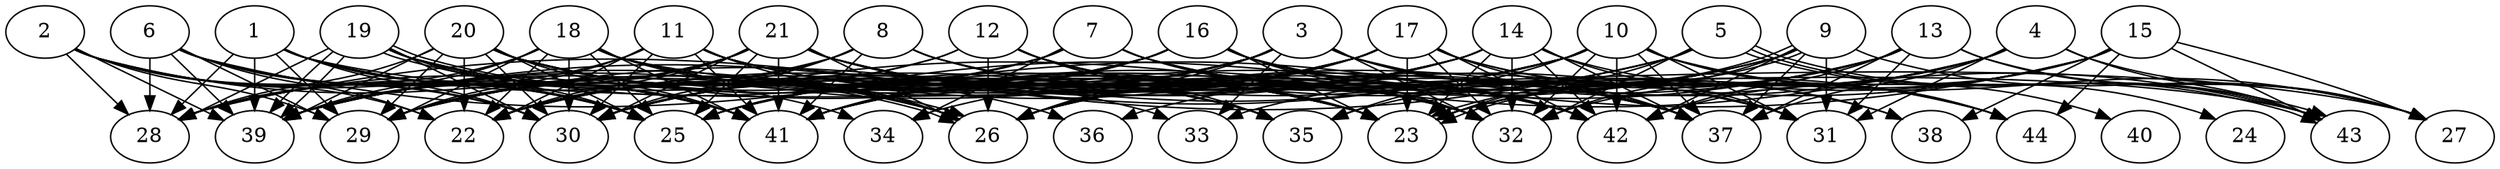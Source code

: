 // DAG (tier=3-complex, mode=data, n=44, ccr=0.530, fat=0.766, density=0.751, regular=0.311, jump=0.221, mindata=4194304, maxdata=33554432)
// DAG automatically generated by daggen at Sun Aug 24 16:33:35 2025
// /home/ermia/Project/Environments/daggen/bin/daggen --dot --ccr 0.530 --fat 0.766 --regular 0.311 --density 0.751 --jump 0.221 --mindata 4194304 --maxdata 33554432 -n 44 
digraph G {
  1 [size="3409942554190771712", alpha="0.16", expect_size="1704971277095385856"]
  1 -> 25 [size ="2074562116190208"]
  1 -> 27 [size ="2074562116190208"]
  1 -> 28 [size ="2074562116190208"]
  1 -> 29 [size ="2074562116190208"]
  1 -> 30 [size ="2074562116190208"]
  1 -> 34 [size ="2074562116190208"]
  1 -> 36 [size ="2074562116190208"]
  1 -> 39 [size ="2074562116190208"]
  1 -> 41 [size ="2074562116190208"]
  2 [size="15291284407874282848256", alpha="0.15", expect_size="7645642203937141424128"]
  2 -> 22 [size ="4928551484653568"]
  2 -> 25 [size ="4928551484653568"]
  2 -> 26 [size ="4928551484653568"]
  2 -> 28 [size ="4928551484653568"]
  2 -> 29 [size ="4928551484653568"]
  2 -> 30 [size ="4928551484653568"]
  2 -> 39 [size ="4928551484653568"]
  2 -> 41 [size ="4928551484653568"]
  3 [size="3757394810292018348032", alpha="0.15", expect_size="1878697405146009174016"]
  3 -> 25 [size ="1933516463931392"]
  3 -> 26 [size ="1933516463931392"]
  3 -> 29 [size ="1933516463931392"]
  3 -> 30 [size ="1933516463931392"]
  3 -> 31 [size ="1933516463931392"]
  3 -> 32 [size ="1933516463931392"]
  3 -> 33 [size ="1933516463931392"]
  3 -> 37 [size ="1933516463931392"]
  3 -> 39 [size ="1933516463931392"]
  3 -> 41 [size ="1933516463931392"]
  3 -> 43 [size ="1933516463931392"]
  4 [size="76169483495904080", alpha="0.09", expect_size="38084741747952040"]
  4 -> 23 [size ="5455548023570432"]
  4 -> 26 [size ="5455548023570432"]
  4 -> 27 [size ="5455548023570432"]
  4 -> 30 [size ="5455548023570432"]
  4 -> 31 [size ="5455548023570432"]
  4 -> 32 [size ="5455548023570432"]
  4 -> 37 [size ="5455548023570432"]
  4 -> 43 [size ="5455548023570432"]
  5 [size="215714640791058720", alpha="0.01", expect_size="107857320395529360"]
  5 -> 23 [size ="3394479218229248"]
  5 -> 24 [size ="3394479218229248"]
  5 -> 25 [size ="3394479218229248"]
  5 -> 28 [size ="3394479218229248"]
  5 -> 32 [size ="3394479218229248"]
  5 -> 41 [size ="3394479218229248"]
  5 -> 43 [size ="3394479218229248"]
  5 -> 43 [size ="3394479218229248"]
  6 [size="2653021673061149696", alpha="0.17", expect_size="1326510836530574848"]
  6 -> 22 [size ="3958489567199232"]
  6 -> 25 [size ="3958489567199232"]
  6 -> 28 [size ="3958489567199232"]
  6 -> 29 [size ="3958489567199232"]
  6 -> 30 [size ="3958489567199232"]
  6 -> 39 [size ="3958489567199232"]
  6 -> 41 [size ="3958489567199232"]
  6 -> 42 [size ="3958489567199232"]
  7 [size="6372169188720815104", alpha="0.01", expect_size="3186084594360407552"]
  7 -> 22 [size ="4373366295232512"]
  7 -> 28 [size ="4373366295232512"]
  7 -> 30 [size ="4373366295232512"]
  7 -> 31 [size ="4373366295232512"]
  7 -> 32 [size ="4373366295232512"]
  7 -> 34 [size ="4373366295232512"]
  7 -> 38 [size ="4373366295232512"]
  8 [size="8514137712054138568704", alpha="0.19", expect_size="4257068856027069284352"]
  8 -> 22 [size ="3335675285864448"]
  8 -> 23 [size ="3335675285864448"]
  8 -> 28 [size ="3335675285864448"]
  8 -> 30 [size ="3335675285864448"]
  8 -> 32 [size ="3335675285864448"]
  8 -> 37 [size ="3335675285864448"]
  8 -> 41 [size ="3335675285864448"]
  9 [size="4202288226605985693696", alpha="0.02", expect_size="2101144113302992846848"]
  9 -> 23 [size ="2083277921845248"]
  9 -> 23 [size ="2083277921845248"]
  9 -> 26 [size ="2083277921845248"]
  9 -> 27 [size ="2083277921845248"]
  9 -> 31 [size ="2083277921845248"]
  9 -> 32 [size ="2083277921845248"]
  9 -> 34 [size ="2083277921845248"]
  9 -> 37 [size ="2083277921845248"]
  9 -> 41 [size ="2083277921845248"]
  9 -> 42 [size ="2083277921845248"]
  10 [size="2218683196632969728", alpha="0.15", expect_size="1109341598316484864"]
  10 -> 26 [size ="1757628334080000"]
  10 -> 27 [size ="1757628334080000"]
  10 -> 29 [size ="1757628334080000"]
  10 -> 30 [size ="1757628334080000"]
  10 -> 31 [size ="1757628334080000"]
  10 -> 32 [size ="1757628334080000"]
  10 -> 35 [size ="1757628334080000"]
  10 -> 37 [size ="1757628334080000"]
  10 -> 39 [size ="1757628334080000"]
  10 -> 40 [size ="1757628334080000"]
  10 -> 41 [size ="1757628334080000"]
  10 -> 42 [size ="1757628334080000"]
  10 -> 44 [size ="1757628334080000"]
  11 [size="244646185800693664", alpha="0.10", expect_size="122323092900346832"]
  11 -> 22 [size ="5572976967680000"]
  11 -> 23 [size ="5572976967680000"]
  11 -> 26 [size ="5572976967680000"]
  11 -> 29 [size ="5572976967680000"]
  11 -> 30 [size ="5572976967680000"]
  11 -> 32 [size ="5572976967680000"]
  11 -> 35 [size ="5572976967680000"]
  11 -> 39 [size ="5572976967680000"]
  11 -> 41 [size ="5572976967680000"]
  12 [size="15395383992684701696", alpha="0.06", expect_size="7697691996342350848"]
  12 -> 22 [size ="5466677860892672"]
  12 -> 23 [size ="5466677860892672"]
  12 -> 26 [size ="5466677860892672"]
  12 -> 29 [size ="5466677860892672"]
  12 -> 32 [size ="5466677860892672"]
  12 -> 35 [size ="5466677860892672"]
  12 -> 42 [size ="5466677860892672"]
  13 [size="26263416024303767912448", alpha="0.10", expect_size="13131708012151883956224"]
  13 -> 23 [size ="7068449004060672"]
  13 -> 26 [size ="7068449004060672"]
  13 -> 27 [size ="7068449004060672"]
  13 -> 31 [size ="7068449004060672"]
  13 -> 33 [size ="7068449004060672"]
  13 -> 37 [size ="7068449004060672"]
  13 -> 41 [size ="7068449004060672"]
  13 -> 42 [size ="7068449004060672"]
  13 -> 43 [size ="7068449004060672"]
  14 [size="12332086135420650", alpha="0.18", expect_size="6166043067710325"]
  14 -> 22 [size ="1161703291092992"]
  14 -> 23 [size ="1161703291092992"]
  14 -> 25 [size ="1161703291092992"]
  14 -> 26 [size ="1161703291092992"]
  14 -> 30 [size ="1161703291092992"]
  14 -> 31 [size ="1161703291092992"]
  14 -> 32 [size ="1161703291092992"]
  14 -> 37 [size ="1161703291092992"]
  14 -> 42 [size ="1161703291092992"]
  14 -> 44 [size ="1161703291092992"]
  15 [size="103193087172298368", alpha="0.20", expect_size="51596543586149184"]
  15 -> 23 [size ="2304885609463808"]
  15 -> 25 [size ="2304885609463808"]
  15 -> 27 [size ="2304885609463808"]
  15 -> 35 [size ="2304885609463808"]
  15 -> 36 [size ="2304885609463808"]
  15 -> 38 [size ="2304885609463808"]
  15 -> 42 [size ="2304885609463808"]
  15 -> 43 [size ="2304885609463808"]
  15 -> 44 [size ="2304885609463808"]
  16 [size="10095263784299275485184", alpha="0.00", expect_size="5047631892149637742592"]
  16 -> 22 [size ="3736816465215488"]
  16 -> 23 [size ="3736816465215488"]
  16 -> 25 [size ="3736816465215488"]
  16 -> 29 [size ="3736816465215488"]
  16 -> 31 [size ="3736816465215488"]
  16 -> 32 [size ="3736816465215488"]
  16 -> 39 [size ="3736816465215488"]
  16 -> 41 [size ="3736816465215488"]
  16 -> 42 [size ="3736816465215488"]
  16 -> 44 [size ="3736816465215488"]
  17 [size="1229191295672877318144", alpha="0.12", expect_size="614595647836438659072"]
  17 -> 22 [size ="917986521120768"]
  17 -> 23 [size ="917986521120768"]
  17 -> 25 [size ="917986521120768"]
  17 -> 26 [size ="917986521120768"]
  17 -> 30 [size ="917986521120768"]
  17 -> 32 [size ="917986521120768"]
  17 -> 37 [size ="917986521120768"]
  17 -> 38 [size ="917986521120768"]
  17 -> 39 [size ="917986521120768"]
  17 -> 41 [size ="917986521120768"]
  17 -> 42 [size ="917986521120768"]
  17 -> 44 [size ="917986521120768"]
  18 [size="13939253514641672", alpha="0.16", expect_size="6969626757320836"]
  18 -> 22 [size ="223611507965952"]
  18 -> 23 [size ="223611507965952"]
  18 -> 25 [size ="223611507965952"]
  18 -> 26 [size ="223611507965952"]
  18 -> 28 [size ="223611507965952"]
  18 -> 29 [size ="223611507965952"]
  18 -> 30 [size ="223611507965952"]
  18 -> 37 [size ="223611507965952"]
  18 -> 39 [size ="223611507965952"]
  18 -> 41 [size ="223611507965952"]
  18 -> 43 [size ="223611507965952"]
  19 [size="218606166211223328", alpha="0.07", expect_size="109303083105611664"]
  19 -> 23 [size ="3922491089092608"]
  19 -> 25 [size ="3922491089092608"]
  19 -> 26 [size ="3922491089092608"]
  19 -> 26 [size ="3922491089092608"]
  19 -> 28 [size ="3922491089092608"]
  19 -> 30 [size ="3922491089092608"]
  19 -> 33 [size ="3922491089092608"]
  19 -> 39 [size ="3922491089092608"]
  19 -> 39 [size ="3922491089092608"]
  19 -> 41 [size ="3922491089092608"]
  20 [size="5886161542071264256", alpha="0.12", expect_size="2943080771035632128"]
  20 -> 22 [size ="5253790861099008"]
  20 -> 23 [size ="5253790861099008"]
  20 -> 25 [size ="5253790861099008"]
  20 -> 26 [size ="5253790861099008"]
  20 -> 28 [size ="5253790861099008"]
  20 -> 29 [size ="5253790861099008"]
  20 -> 30 [size ="5253790861099008"]
  20 -> 35 [size ="5253790861099008"]
  20 -> 39 [size ="5253790861099008"]
  20 -> 41 [size ="5253790861099008"]
  20 -> 42 [size ="5253790861099008"]
  21 [size="18395565097442976", alpha="0.14", expect_size="9197782548721488"]
  21 -> 22 [size ="2253999373811712"]
  21 -> 23 [size ="2253999373811712"]
  21 -> 25 [size ="2253999373811712"]
  21 -> 26 [size ="2253999373811712"]
  21 -> 28 [size ="2253999373811712"]
  21 -> 29 [size ="2253999373811712"]
  21 -> 30 [size ="2253999373811712"]
  21 -> 31 [size ="2253999373811712"]
  21 -> 32 [size ="2253999373811712"]
  21 -> 35 [size ="2253999373811712"]
  21 -> 37 [size ="2253999373811712"]
  21 -> 39 [size ="2253999373811712"]
  21 -> 41 [size ="2253999373811712"]
  22 [size="180305436580157325312", alpha="0.10", expect_size="90152718290078662656"]
  23 [size="674341412316525184", alpha="0.14", expect_size="337170706158262592"]
  24 [size="121532671009996992", alpha="0.17", expect_size="60766335504998496"]
  25 [size="492110922135896064000", alpha="0.03", expect_size="246055461067948032000"]
  26 [size="18472099450051362816000", alpha="0.07", expect_size="9236049725025681408000"]
  27 [size="83505641910745712", alpha="0.07", expect_size="41752820955372856"]
  28 [size="4351422732497457664", alpha="0.19", expect_size="2175711366248728832"]
  29 [size="819038675456954496", alpha="0.09", expect_size="409519337728477248"]
  30 [size="4957914997082965409792", alpha="0.10", expect_size="2478957498541482704896"]
  31 [size="212512149167118880", alpha="0.09", expect_size="106256074583559440"]
  32 [size="18180254697999464448", alpha="0.19", expect_size="9090127348999732224"]
  33 [size="214029969372424768", alpha="0.08", expect_size="107014984686212384"]
  34 [size="5266919608704045154304", alpha="0.01", expect_size="2633459804352022577152"]
  35 [size="2523846218702980644864", alpha="0.17", expect_size="1261923109351490322432"]
  36 [size="189904161017541664", alpha="0.06", expect_size="94952080508770832"]
  37 [size="44663378839198440", alpha="0.15", expect_size="22331689419599220"]
  38 [size="14268392407799739449344", alpha="0.11", expect_size="7134196203899869724672"]
  39 [size="564720643355405504", alpha="0.18", expect_size="282360321677702752"]
  40 [size="41629841660006352", alpha="0.00", expect_size="20814920830003176"]
  41 [size="91777792630325248000", alpha="0.09", expect_size="45888896315162624000"]
  42 [size="146407179681322237952", alpha="0.07", expect_size="73203589840661118976"]
  43 [size="17837650499296615727104", alpha="0.13", expect_size="8918825249648307863552"]
  44 [size="2068295653544112896", alpha="0.10", expect_size="1034147826772056448"]
}